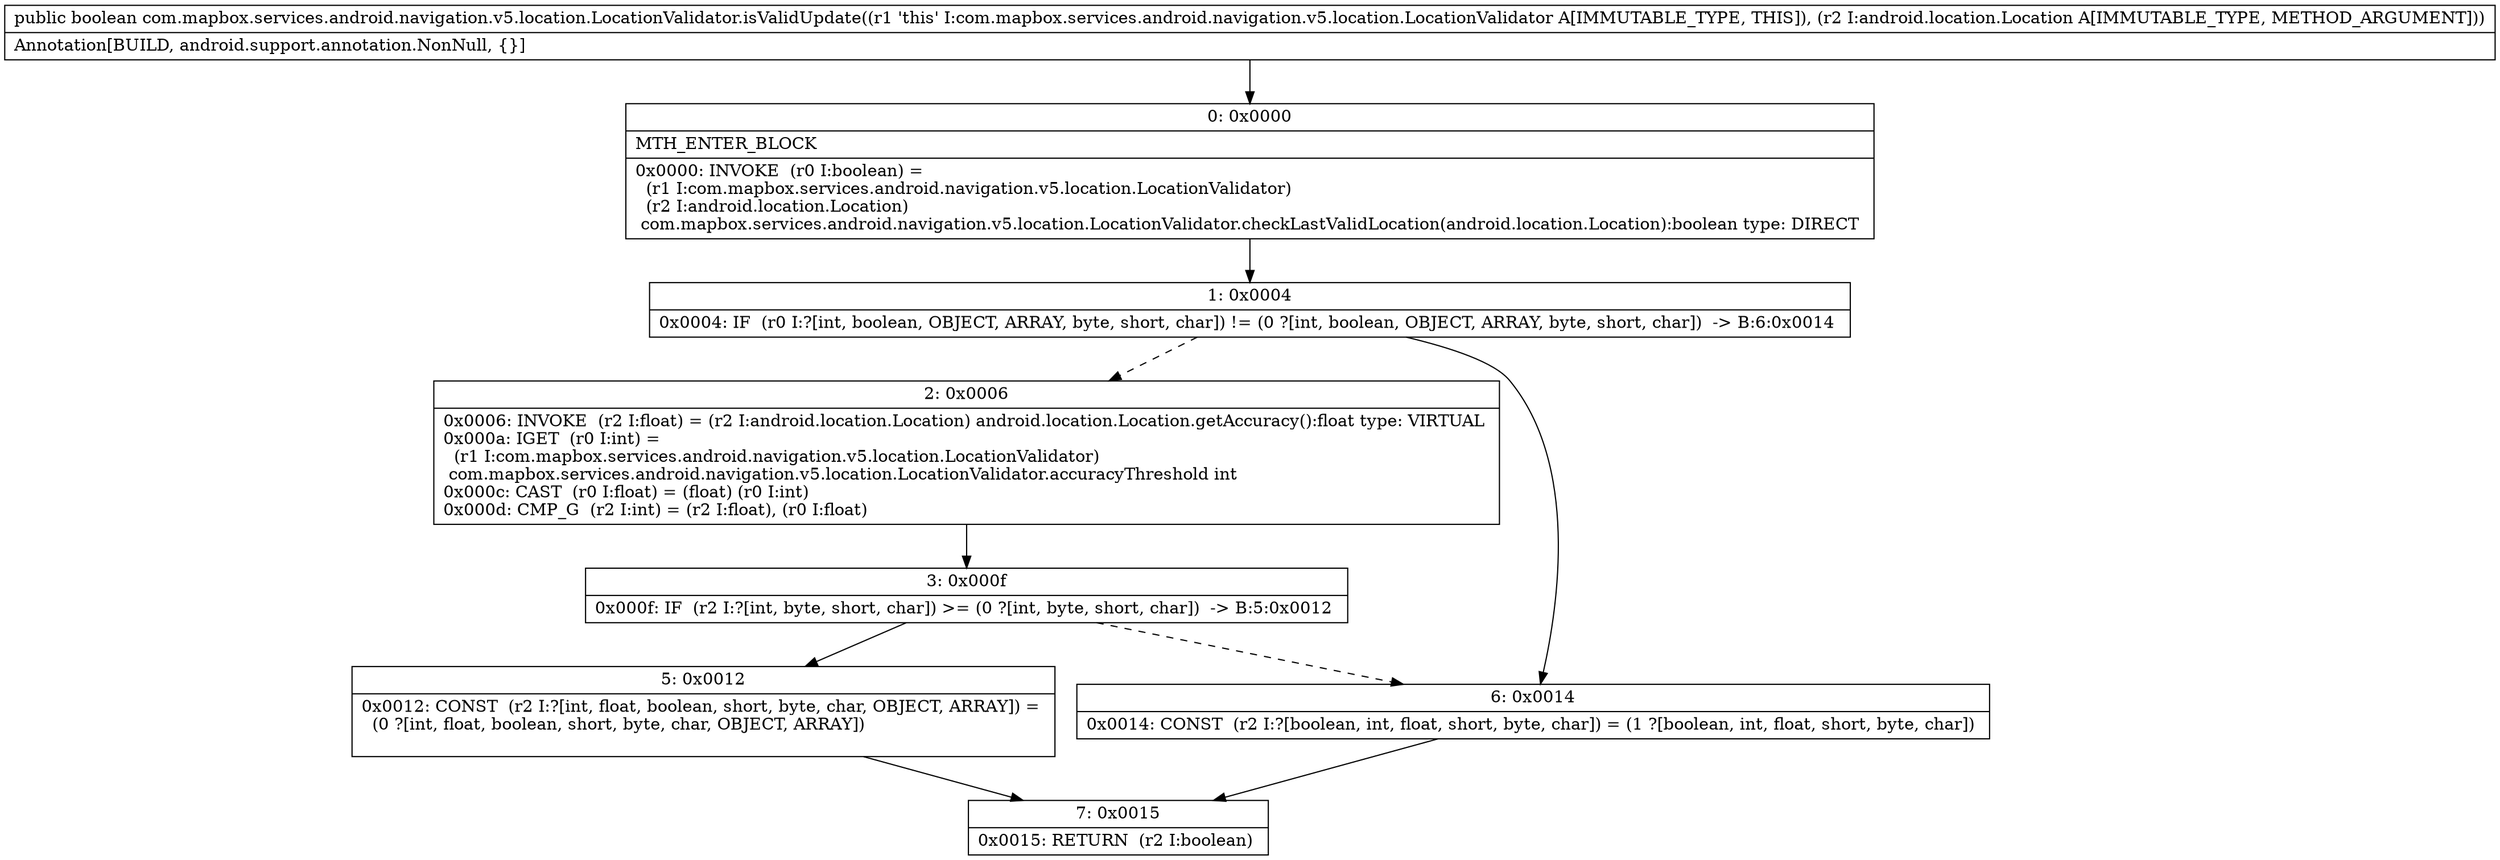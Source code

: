 digraph "CFG forcom.mapbox.services.android.navigation.v5.location.LocationValidator.isValidUpdate(Landroid\/location\/Location;)Z" {
Node_0 [shape=record,label="{0\:\ 0x0000|MTH_ENTER_BLOCK\l|0x0000: INVOKE  (r0 I:boolean) = \l  (r1 I:com.mapbox.services.android.navigation.v5.location.LocationValidator)\l  (r2 I:android.location.Location)\l com.mapbox.services.android.navigation.v5.location.LocationValidator.checkLastValidLocation(android.location.Location):boolean type: DIRECT \l}"];
Node_1 [shape=record,label="{1\:\ 0x0004|0x0004: IF  (r0 I:?[int, boolean, OBJECT, ARRAY, byte, short, char]) != (0 ?[int, boolean, OBJECT, ARRAY, byte, short, char])  \-\> B:6:0x0014 \l}"];
Node_2 [shape=record,label="{2\:\ 0x0006|0x0006: INVOKE  (r2 I:float) = (r2 I:android.location.Location) android.location.Location.getAccuracy():float type: VIRTUAL \l0x000a: IGET  (r0 I:int) = \l  (r1 I:com.mapbox.services.android.navigation.v5.location.LocationValidator)\l com.mapbox.services.android.navigation.v5.location.LocationValidator.accuracyThreshold int \l0x000c: CAST  (r0 I:float) = (float) (r0 I:int) \l0x000d: CMP_G  (r2 I:int) = (r2 I:float), (r0 I:float) \l}"];
Node_3 [shape=record,label="{3\:\ 0x000f|0x000f: IF  (r2 I:?[int, byte, short, char]) \>= (0 ?[int, byte, short, char])  \-\> B:5:0x0012 \l}"];
Node_5 [shape=record,label="{5\:\ 0x0012|0x0012: CONST  (r2 I:?[int, float, boolean, short, byte, char, OBJECT, ARRAY]) = \l  (0 ?[int, float, boolean, short, byte, char, OBJECT, ARRAY])\l \l}"];
Node_6 [shape=record,label="{6\:\ 0x0014|0x0014: CONST  (r2 I:?[boolean, int, float, short, byte, char]) = (1 ?[boolean, int, float, short, byte, char]) \l}"];
Node_7 [shape=record,label="{7\:\ 0x0015|0x0015: RETURN  (r2 I:boolean) \l}"];
MethodNode[shape=record,label="{public boolean com.mapbox.services.android.navigation.v5.location.LocationValidator.isValidUpdate((r1 'this' I:com.mapbox.services.android.navigation.v5.location.LocationValidator A[IMMUTABLE_TYPE, THIS]), (r2 I:android.location.Location A[IMMUTABLE_TYPE, METHOD_ARGUMENT]))  | Annotation[BUILD, android.support.annotation.NonNull, \{\}]\l}"];
MethodNode -> Node_0;
Node_0 -> Node_1;
Node_1 -> Node_2[style=dashed];
Node_1 -> Node_6;
Node_2 -> Node_3;
Node_3 -> Node_5;
Node_3 -> Node_6[style=dashed];
Node_5 -> Node_7;
Node_6 -> Node_7;
}

